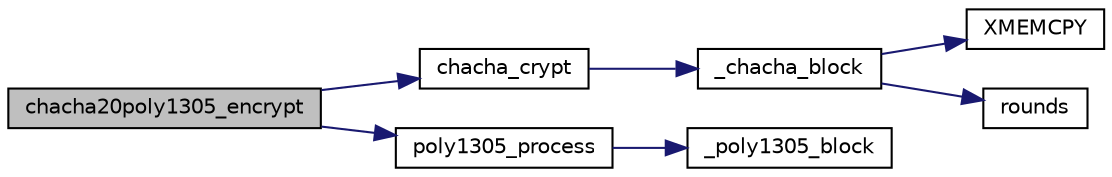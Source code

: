 digraph "chacha20poly1305_encrypt"
{
 // LATEX_PDF_SIZE
  edge [fontname="Helvetica",fontsize="10",labelfontname="Helvetica",labelfontsize="10"];
  node [fontname="Helvetica",fontsize="10",shape=record];
  rankdir="LR";
  Node0 [label="chacha20poly1305_encrypt",height=0.2,width=0.4,color="black", fillcolor="grey75", style="filled", fontcolor="black",tooltip="Encrypt bytes of ciphertext with ChaCha20Poly1305."];
  Node0 -> Node1 [color="midnightblue",fontsize="10",style="solid",fontname="Helvetica"];
  Node1 [label="chacha_crypt",height=0.2,width=0.4,color="black", fillcolor="white", style="filled",URL="$chacha__crypt_8c.html#a1b1272fcac65a1e6a1ee555891b7c95e",tooltip="Encrypt (or decrypt) bytes of ciphertext (or plaintext) with ChaCha."];
  Node1 -> Node2 [color="midnightblue",fontsize="10",style="solid",fontname="Helvetica"];
  Node2 [label="_chacha_block",height=0.2,width=0.4,color="black", fillcolor="white", style="filled",URL="$chacha__crypt_8c.html#a0f59b85d38348fa6829e4cedb228c594",tooltip=" "];
  Node2 -> Node3 [color="midnightblue",fontsize="10",style="solid",fontname="Helvetica"];
  Node3 [label="XMEMCPY",height=0.2,width=0.4,color="black", fillcolor="white", style="filled",URL="$tomcrypt__cfg_8h.html#a7691dd48d60d5fc6daf2fa7ec4c55e12",tooltip=" "];
  Node2 -> Node4 [color="midnightblue",fontsize="10",style="solid",fontname="Helvetica"];
  Node4 [label="rounds",height=0.2,width=0.4,color="black", fillcolor="white", style="filled",URL="$kseed_8c.html#a51da46362a22c8107683876e9c12ec82",tooltip=" "];
  Node0 -> Node5 [color="midnightblue",fontsize="10",style="solid",fontname="Helvetica"];
  Node5 [label="poly1305_process",height=0.2,width=0.4,color="black", fillcolor="white", style="filled",URL="$poly1305_8c.html#a44ef0e35cc1f514f942c015c105b9f01",tooltip="Process data through POLY1305."];
  Node5 -> Node6 [color="midnightblue",fontsize="10",style="solid",fontname="Helvetica"];
  Node6 [label="_poly1305_block",height=0.2,width=0.4,color="black", fillcolor="white", style="filled",URL="$poly1305_8c.html#af2b454846eb0342729e1d878e31c5cf6",tooltip=" "];
}
